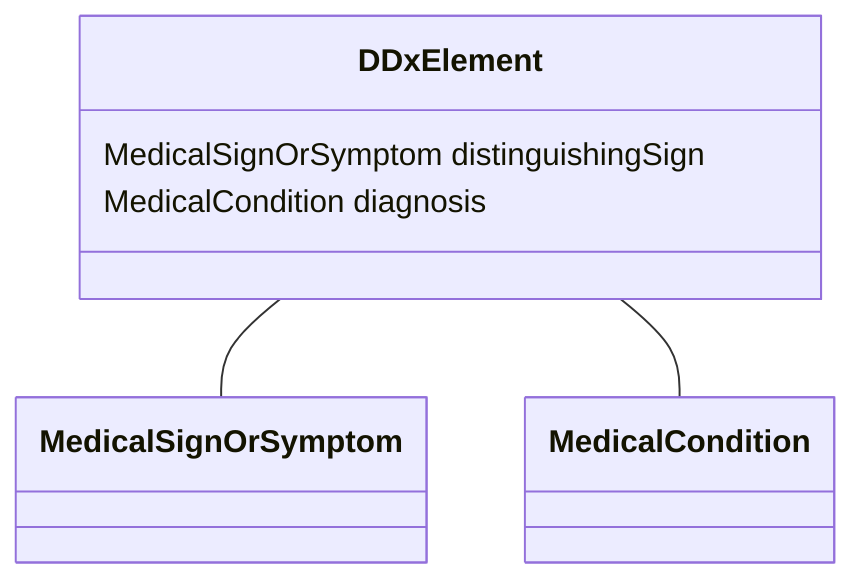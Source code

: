 classDiagram
  DDxElement -- MedicalSignOrSymptom
  DDxElement -- MedicalCondition


class DDxElement {

  MedicalSignOrSymptom distinguishingSign
  MedicalCondition diagnosis

 }